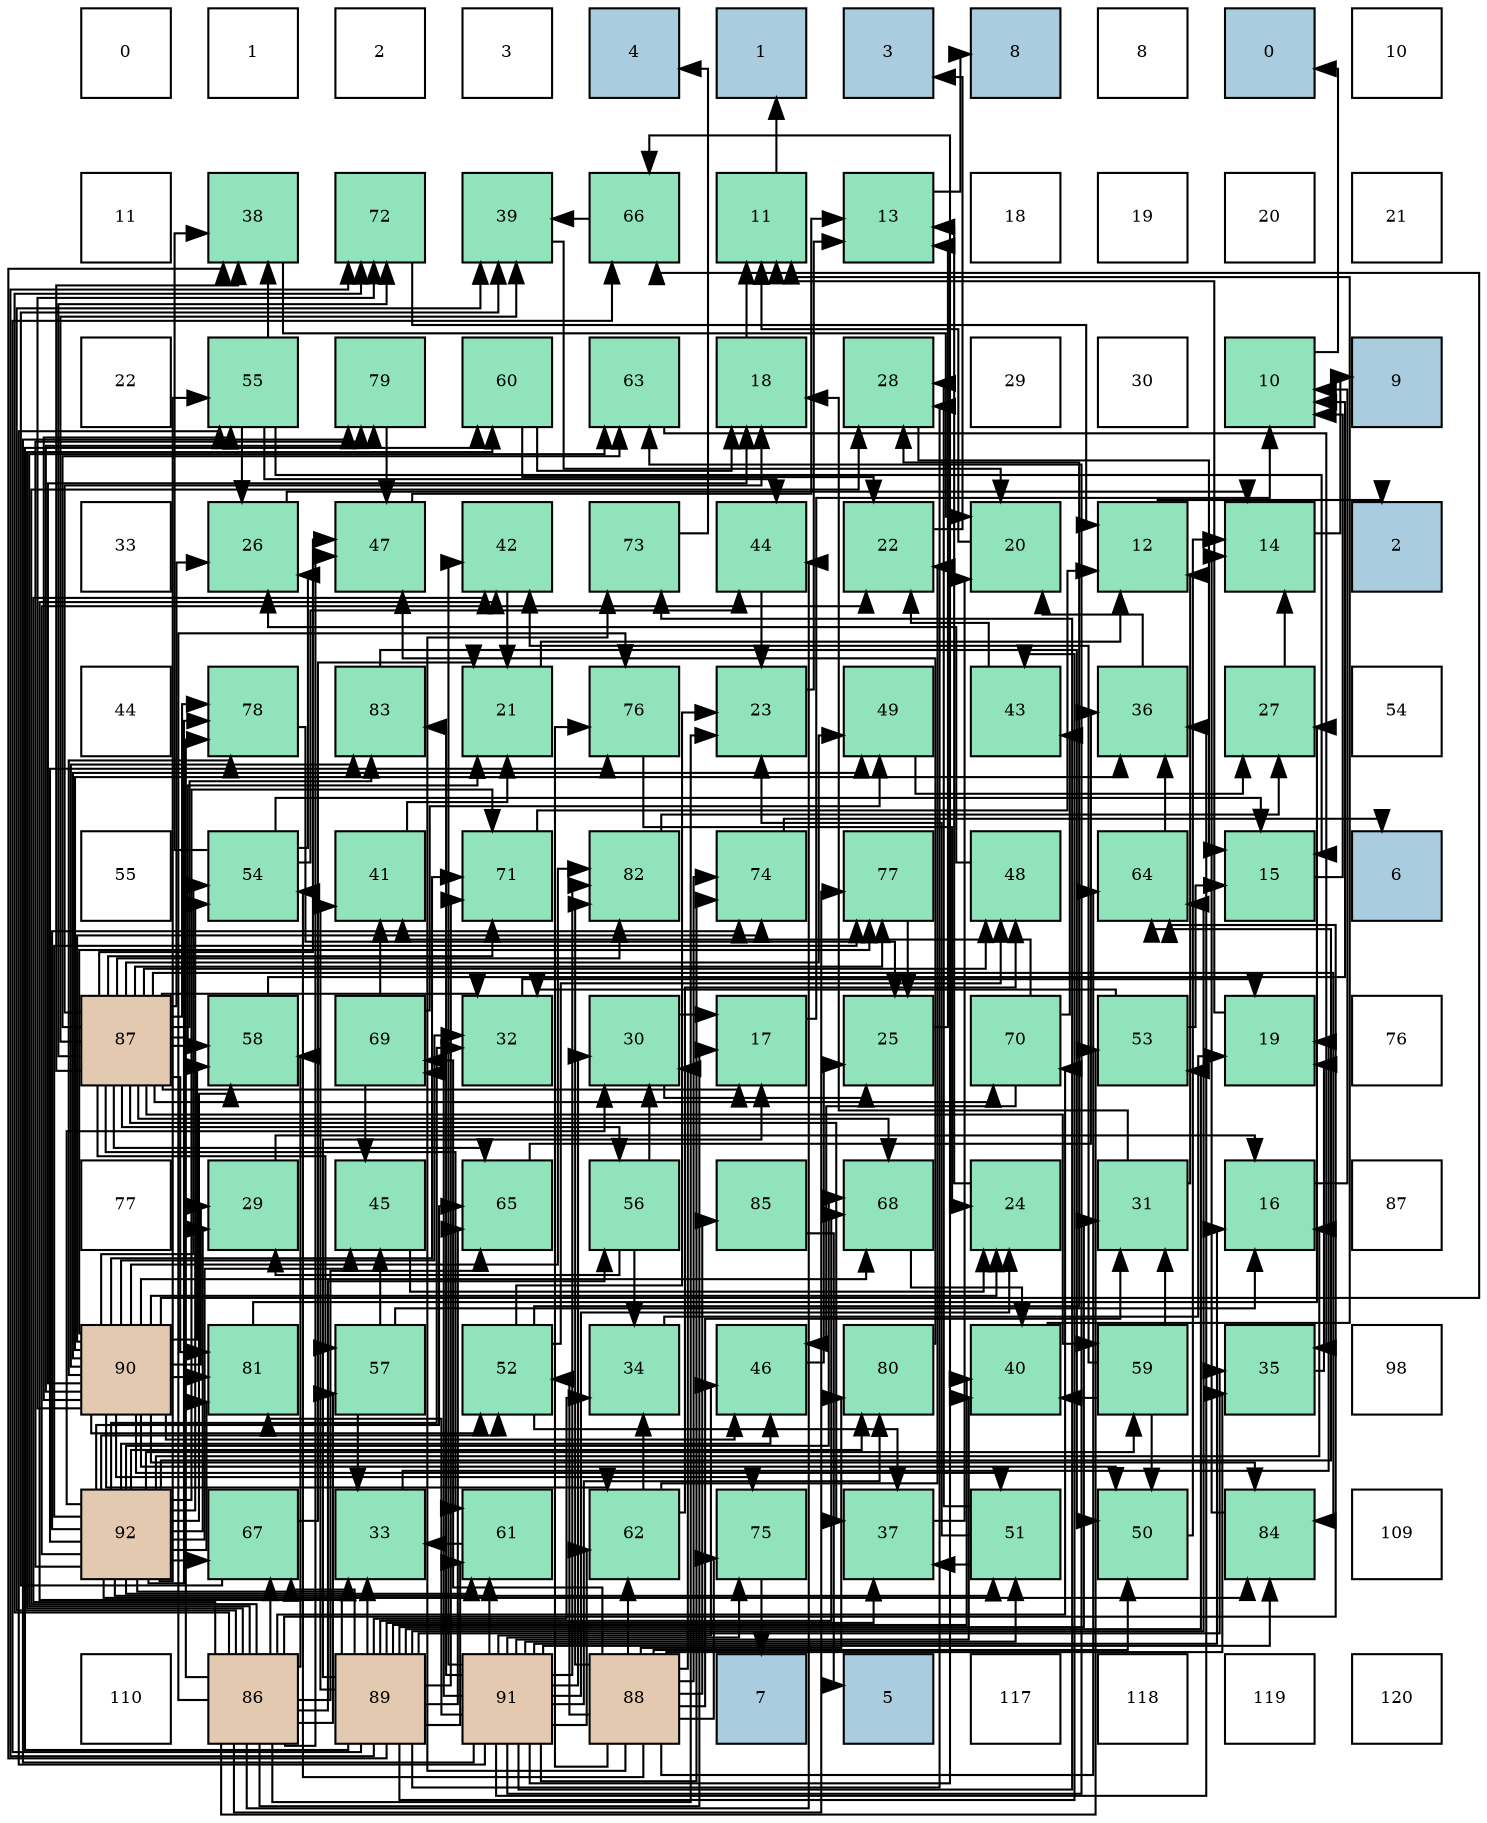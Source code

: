 digraph layout{
 rankdir=TB;
 splines=ortho;
 node [style=filled shape=square fixedsize=true width=0.6];
0[label="0", fontsize=8, fillcolor="#ffffff"];
1[label="1", fontsize=8, fillcolor="#ffffff"];
2[label="2", fontsize=8, fillcolor="#ffffff"];
3[label="3", fontsize=8, fillcolor="#ffffff"];
4[label="4", fontsize=8, fillcolor="#a9ccde"];
5[label="1", fontsize=8, fillcolor="#a9ccde"];
6[label="3", fontsize=8, fillcolor="#a9ccde"];
7[label="8", fontsize=8, fillcolor="#a9ccde"];
8[label="8", fontsize=8, fillcolor="#ffffff"];
9[label="0", fontsize=8, fillcolor="#a9ccde"];
10[label="10", fontsize=8, fillcolor="#ffffff"];
11[label="11", fontsize=8, fillcolor="#ffffff"];
12[label="38", fontsize=8, fillcolor="#91e3bb"];
13[label="72", fontsize=8, fillcolor="#91e3bb"];
14[label="39", fontsize=8, fillcolor="#91e3bb"];
15[label="66", fontsize=8, fillcolor="#91e3bb"];
16[label="11", fontsize=8, fillcolor="#91e3bb"];
17[label="13", fontsize=8, fillcolor="#91e3bb"];
18[label="18", fontsize=8, fillcolor="#ffffff"];
19[label="19", fontsize=8, fillcolor="#ffffff"];
20[label="20", fontsize=8, fillcolor="#ffffff"];
21[label="21", fontsize=8, fillcolor="#ffffff"];
22[label="22", fontsize=8, fillcolor="#ffffff"];
23[label="55", fontsize=8, fillcolor="#91e3bb"];
24[label="79", fontsize=8, fillcolor="#91e3bb"];
25[label="60", fontsize=8, fillcolor="#91e3bb"];
26[label="63", fontsize=8, fillcolor="#91e3bb"];
27[label="18", fontsize=8, fillcolor="#91e3bb"];
28[label="28", fontsize=8, fillcolor="#91e3bb"];
29[label="29", fontsize=8, fillcolor="#ffffff"];
30[label="30", fontsize=8, fillcolor="#ffffff"];
31[label="10", fontsize=8, fillcolor="#91e3bb"];
32[label="9", fontsize=8, fillcolor="#a9ccde"];
33[label="33", fontsize=8, fillcolor="#ffffff"];
34[label="26", fontsize=8, fillcolor="#91e3bb"];
35[label="47", fontsize=8, fillcolor="#91e3bb"];
36[label="42", fontsize=8, fillcolor="#91e3bb"];
37[label="73", fontsize=8, fillcolor="#91e3bb"];
38[label="44", fontsize=8, fillcolor="#91e3bb"];
39[label="22", fontsize=8, fillcolor="#91e3bb"];
40[label="20", fontsize=8, fillcolor="#91e3bb"];
41[label="12", fontsize=8, fillcolor="#91e3bb"];
42[label="14", fontsize=8, fillcolor="#91e3bb"];
43[label="2", fontsize=8, fillcolor="#a9ccde"];
44[label="44", fontsize=8, fillcolor="#ffffff"];
45[label="78", fontsize=8, fillcolor="#91e3bb"];
46[label="83", fontsize=8, fillcolor="#91e3bb"];
47[label="21", fontsize=8, fillcolor="#91e3bb"];
48[label="76", fontsize=8, fillcolor="#91e3bb"];
49[label="23", fontsize=8, fillcolor="#91e3bb"];
50[label="49", fontsize=8, fillcolor="#91e3bb"];
51[label="43", fontsize=8, fillcolor="#91e3bb"];
52[label="36", fontsize=8, fillcolor="#91e3bb"];
53[label="27", fontsize=8, fillcolor="#91e3bb"];
54[label="54", fontsize=8, fillcolor="#ffffff"];
55[label="55", fontsize=8, fillcolor="#ffffff"];
56[label="54", fontsize=8, fillcolor="#91e3bb"];
57[label="41", fontsize=8, fillcolor="#91e3bb"];
58[label="71", fontsize=8, fillcolor="#91e3bb"];
59[label="82", fontsize=8, fillcolor="#91e3bb"];
60[label="74", fontsize=8, fillcolor="#91e3bb"];
61[label="77", fontsize=8, fillcolor="#91e3bb"];
62[label="48", fontsize=8, fillcolor="#91e3bb"];
63[label="64", fontsize=8, fillcolor="#91e3bb"];
64[label="15", fontsize=8, fillcolor="#91e3bb"];
65[label="6", fontsize=8, fillcolor="#a9ccde"];
66[label="87", fontsize=8, fillcolor="#e3c9af"];
67[label="58", fontsize=8, fillcolor="#91e3bb"];
68[label="69", fontsize=8, fillcolor="#91e3bb"];
69[label="32", fontsize=8, fillcolor="#91e3bb"];
70[label="30", fontsize=8, fillcolor="#91e3bb"];
71[label="17", fontsize=8, fillcolor="#91e3bb"];
72[label="25", fontsize=8, fillcolor="#91e3bb"];
73[label="70", fontsize=8, fillcolor="#91e3bb"];
74[label="53", fontsize=8, fillcolor="#91e3bb"];
75[label="19", fontsize=8, fillcolor="#91e3bb"];
76[label="76", fontsize=8, fillcolor="#ffffff"];
77[label="77", fontsize=8, fillcolor="#ffffff"];
78[label="29", fontsize=8, fillcolor="#91e3bb"];
79[label="45", fontsize=8, fillcolor="#91e3bb"];
80[label="65", fontsize=8, fillcolor="#91e3bb"];
81[label="56", fontsize=8, fillcolor="#91e3bb"];
82[label="85", fontsize=8, fillcolor="#91e3bb"];
83[label="68", fontsize=8, fillcolor="#91e3bb"];
84[label="24", fontsize=8, fillcolor="#91e3bb"];
85[label="31", fontsize=8, fillcolor="#91e3bb"];
86[label="16", fontsize=8, fillcolor="#91e3bb"];
87[label="87", fontsize=8, fillcolor="#ffffff"];
88[label="90", fontsize=8, fillcolor="#e3c9af"];
89[label="81", fontsize=8, fillcolor="#91e3bb"];
90[label="57", fontsize=8, fillcolor="#91e3bb"];
91[label="52", fontsize=8, fillcolor="#91e3bb"];
92[label="34", fontsize=8, fillcolor="#91e3bb"];
93[label="46", fontsize=8, fillcolor="#91e3bb"];
94[label="80", fontsize=8, fillcolor="#91e3bb"];
95[label="40", fontsize=8, fillcolor="#91e3bb"];
96[label="59", fontsize=8, fillcolor="#91e3bb"];
97[label="35", fontsize=8, fillcolor="#91e3bb"];
98[label="98", fontsize=8, fillcolor="#ffffff"];
99[label="92", fontsize=8, fillcolor="#e3c9af"];
100[label="67", fontsize=8, fillcolor="#91e3bb"];
101[label="33", fontsize=8, fillcolor="#91e3bb"];
102[label="61", fontsize=8, fillcolor="#91e3bb"];
103[label="62", fontsize=8, fillcolor="#91e3bb"];
104[label="75", fontsize=8, fillcolor="#91e3bb"];
105[label="37", fontsize=8, fillcolor="#91e3bb"];
106[label="51", fontsize=8, fillcolor="#91e3bb"];
107[label="50", fontsize=8, fillcolor="#91e3bb"];
108[label="84", fontsize=8, fillcolor="#91e3bb"];
109[label="109", fontsize=8, fillcolor="#ffffff"];
110[label="110", fontsize=8, fillcolor="#ffffff"];
111[label="86", fontsize=8, fillcolor="#e3c9af"];
112[label="89", fontsize=8, fillcolor="#e3c9af"];
113[label="91", fontsize=8, fillcolor="#e3c9af"];
114[label="88", fontsize=8, fillcolor="#e3c9af"];
115[label="7", fontsize=8, fillcolor="#a9ccde"];
116[label="5", fontsize=8, fillcolor="#a9ccde"];
117[label="117", fontsize=8, fillcolor="#ffffff"];
118[label="118", fontsize=8, fillcolor="#ffffff"];
119[label="119", fontsize=8, fillcolor="#ffffff"];
120[label="120", fontsize=8, fillcolor="#ffffff"];
edge [constraint=false, style=vis];31 -> 9;
16 -> 5;
41 -> 43;
17 -> 7;
42 -> 32;
64 -> 31;
86 -> 31;
71 -> 31;
27 -> 16;
75 -> 16;
40 -> 16;
47 -> 41;
39 -> 6;
49 -> 17;
84 -> 17;
72 -> 17;
34 -> 42;
53 -> 42;
28 -> 64;
78 -> 86;
70 -> 71;
70 -> 72;
85 -> 41;
85 -> 27;
69 -> 75;
101 -> 75;
92 -> 75;
97 -> 75;
52 -> 40;
105 -> 40;
12 -> 40;
14 -> 40;
95 -> 16;
57 -> 47;
36 -> 47;
51 -> 39;
38 -> 49;
79 -> 84;
93 -> 72;
35 -> 17;
62 -> 34;
50 -> 53;
107 -> 42;
106 -> 49;
106 -> 28;
106 -> 105;
91 -> 49;
91 -> 28;
91 -> 105;
91 -> 62;
74 -> 64;
74 -> 69;
56 -> 64;
56 -> 34;
56 -> 12;
56 -> 38;
23 -> 64;
23 -> 34;
23 -> 12;
23 -> 38;
81 -> 78;
81 -> 70;
81 -> 92;
90 -> 86;
90 -> 101;
90 -> 79;
67 -> 31;
96 -> 85;
96 -> 95;
96 -> 36;
96 -> 107;
25 -> 27;
25 -> 39;
102 -> 101;
103 -> 39;
103 -> 92;
103 -> 62;
26 -> 97;
63 -> 52;
80 -> 52;
15 -> 14;
100 -> 47;
100 -> 14;
83 -> 95;
68 -> 57;
68 -> 79;
68 -> 50;
73 -> 57;
73 -> 51;
73 -> 93;
58 -> 41;
13 -> 41;
37 -> 4;
60 -> 65;
104 -> 115;
48 -> 84;
61 -> 72;
45 -> 72;
24 -> 35;
94 -> 35;
89 -> 53;
59 -> 53;
46 -> 107;
108 -> 42;
82 -> 116;
111 -> 71;
111 -> 49;
111 -> 28;
111 -> 14;
111 -> 36;
111 -> 38;
111 -> 35;
111 -> 74;
111 -> 81;
111 -> 90;
111 -> 67;
111 -> 25;
111 -> 26;
111 -> 63;
111 -> 80;
111 -> 100;
111 -> 73;
111 -> 13;
111 -> 48;
111 -> 61;
111 -> 45;
66 -> 71;
66 -> 27;
66 -> 47;
66 -> 34;
66 -> 69;
66 -> 105;
66 -> 12;
66 -> 14;
66 -> 35;
66 -> 62;
66 -> 50;
66 -> 81;
66 -> 90;
66 -> 67;
66 -> 96;
66 -> 102;
66 -> 26;
66 -> 80;
66 -> 83;
66 -> 73;
66 -> 58;
66 -> 13;
66 -> 61;
66 -> 45;
66 -> 89;
66 -> 59;
66 -> 46;
66 -> 108;
114 -> 70;
114 -> 85;
114 -> 97;
114 -> 107;
114 -> 91;
114 -> 56;
114 -> 103;
114 -> 63;
114 -> 68;
114 -> 37;
114 -> 60;
114 -> 104;
114 -> 48;
114 -> 94;
114 -> 59;
114 -> 82;
112 -> 71;
112 -> 28;
112 -> 85;
112 -> 101;
112 -> 92;
112 -> 97;
112 -> 105;
112 -> 12;
112 -> 95;
112 -> 57;
112 -> 36;
112 -> 51;
112 -> 74;
112 -> 25;
112 -> 102;
112 -> 63;
112 -> 80;
112 -> 15;
112 -> 100;
112 -> 83;
112 -> 58;
112 -> 13;
88 -> 27;
88 -> 84;
88 -> 78;
88 -> 69;
88 -> 52;
88 -> 93;
88 -> 50;
88 -> 107;
88 -> 106;
88 -> 91;
88 -> 56;
88 -> 23;
88 -> 67;
88 -> 103;
88 -> 15;
88 -> 83;
88 -> 58;
88 -> 13;
88 -> 60;
88 -> 104;
88 -> 61;
88 -> 45;
88 -> 24;
88 -> 89;
88 -> 59;
88 -> 46;
88 -> 108;
113 -> 86;
113 -> 84;
113 -> 70;
113 -> 52;
113 -> 95;
113 -> 36;
113 -> 93;
113 -> 106;
113 -> 23;
113 -> 102;
113 -> 103;
113 -> 26;
113 -> 15;
113 -> 68;
113 -> 37;
113 -> 60;
113 -> 104;
113 -> 24;
113 -> 94;
113 -> 89;
113 -> 59;
113 -> 46;
113 -> 108;
99 -> 86;
99 -> 39;
99 -> 78;
99 -> 70;
99 -> 69;
99 -> 101;
99 -> 79;
99 -> 93;
99 -> 106;
99 -> 91;
99 -> 56;
99 -> 23;
99 -> 67;
99 -> 96;
99 -> 102;
99 -> 63;
99 -> 80;
99 -> 100;
99 -> 83;
99 -> 58;
99 -> 60;
99 -> 48;
99 -> 61;
99 -> 45;
99 -> 24;
99 -> 94;
99 -> 89;
99 -> 108;
edge [constraint=true, style=invis];
0 -> 11 -> 22 -> 33 -> 44 -> 55 -> 66 -> 77 -> 88 -> 99 -> 110;
1 -> 12 -> 23 -> 34 -> 45 -> 56 -> 67 -> 78 -> 89 -> 100 -> 111;
2 -> 13 -> 24 -> 35 -> 46 -> 57 -> 68 -> 79 -> 90 -> 101 -> 112;
3 -> 14 -> 25 -> 36 -> 47 -> 58 -> 69 -> 80 -> 91 -> 102 -> 113;
4 -> 15 -> 26 -> 37 -> 48 -> 59 -> 70 -> 81 -> 92 -> 103 -> 114;
5 -> 16 -> 27 -> 38 -> 49 -> 60 -> 71 -> 82 -> 93 -> 104 -> 115;
6 -> 17 -> 28 -> 39 -> 50 -> 61 -> 72 -> 83 -> 94 -> 105 -> 116;
7 -> 18 -> 29 -> 40 -> 51 -> 62 -> 73 -> 84 -> 95 -> 106 -> 117;
8 -> 19 -> 30 -> 41 -> 52 -> 63 -> 74 -> 85 -> 96 -> 107 -> 118;
9 -> 20 -> 31 -> 42 -> 53 -> 64 -> 75 -> 86 -> 97 -> 108 -> 119;
10 -> 21 -> 32 -> 43 -> 54 -> 65 -> 76 -> 87 -> 98 -> 109 -> 120;
rank = same {0 -> 1 -> 2 -> 3 -> 4 -> 5 -> 6 -> 7 -> 8 -> 9 -> 10};
rank = same {11 -> 12 -> 13 -> 14 -> 15 -> 16 -> 17 -> 18 -> 19 -> 20 -> 21};
rank = same {22 -> 23 -> 24 -> 25 -> 26 -> 27 -> 28 -> 29 -> 30 -> 31 -> 32};
rank = same {33 -> 34 -> 35 -> 36 -> 37 -> 38 -> 39 -> 40 -> 41 -> 42 -> 43};
rank = same {44 -> 45 -> 46 -> 47 -> 48 -> 49 -> 50 -> 51 -> 52 -> 53 -> 54};
rank = same {55 -> 56 -> 57 -> 58 -> 59 -> 60 -> 61 -> 62 -> 63 -> 64 -> 65};
rank = same {66 -> 67 -> 68 -> 69 -> 70 -> 71 -> 72 -> 73 -> 74 -> 75 -> 76};
rank = same {77 -> 78 -> 79 -> 80 -> 81 -> 82 -> 83 -> 84 -> 85 -> 86 -> 87};
rank = same {88 -> 89 -> 90 -> 91 -> 92 -> 93 -> 94 -> 95 -> 96 -> 97 -> 98};
rank = same {99 -> 100 -> 101 -> 102 -> 103 -> 104 -> 105 -> 106 -> 107 -> 108 -> 109};
rank = same {110 -> 111 -> 112 -> 113 -> 114 -> 115 -> 116 -> 117 -> 118 -> 119 -> 120};
}